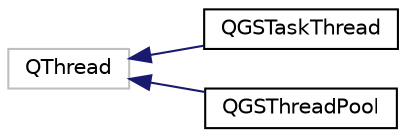 digraph "类继承关系图"
{
  edge [fontname="Helvetica",fontsize="10",labelfontname="Helvetica",labelfontsize="10"];
  node [fontname="Helvetica",fontsize="10",shape=record];
  rankdir="LR";
  Node18 [label="QThread",height=0.2,width=0.4,color="grey75", fillcolor="white", style="filled"];
  Node18 -> Node0 [dir="back",color="midnightblue",fontsize="10",style="solid",fontname="Helvetica"];
  Node0 [label="QGSTaskThread",height=0.2,width=0.4,color="black", fillcolor="white", style="filled",URL="$class_q_g_s_task_thread.html"];
  Node18 -> Node20 [dir="back",color="midnightblue",fontsize="10",style="solid",fontname="Helvetica"];
  Node20 [label="QGSThreadPool",height=0.2,width=0.4,color="black", fillcolor="white", style="filled",URL="$class_q_g_s_thread_pool.html"];
}
